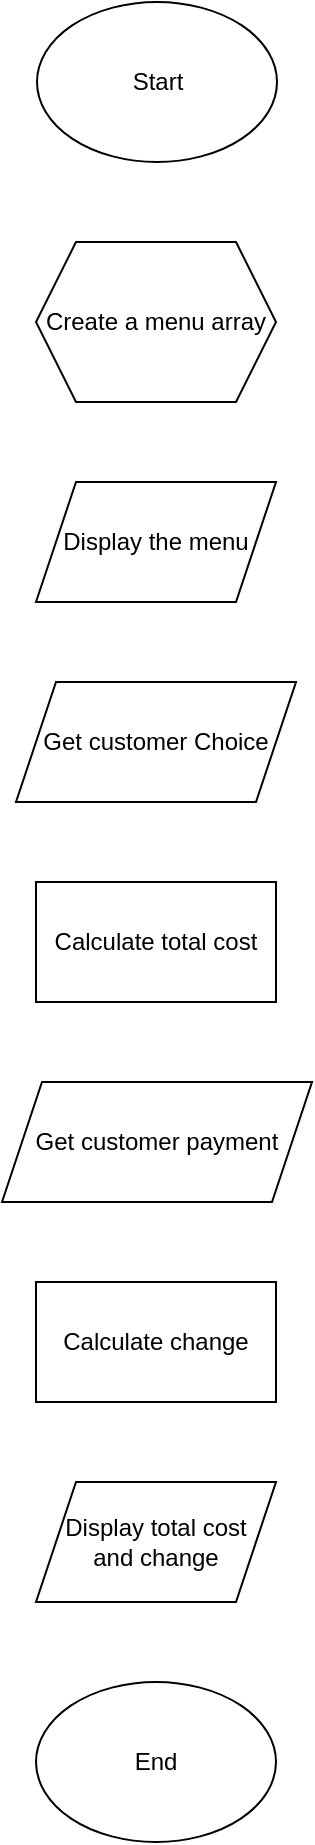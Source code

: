 <mxfile>
    <diagram id="5zCLWqdRvIJg8SCsE9ws" name="Page-1">
        <mxGraphModel dx="1062" dy="763" grid="1" gridSize="10" guides="1" tooltips="1" connect="1" arrows="1" fold="1" page="1" pageScale="1" pageWidth="850" pageHeight="1100" math="0" shadow="0">
            <root>
                <mxCell id="0"/>
                <mxCell id="1" parent="0"/>
                <mxCell id="5" value="Start" style="ellipse;whiteSpace=wrap;html=1;" vertex="1" parent="1">
                    <mxGeometry x="365.5" y="10" width="120" height="80" as="geometry"/>
                </mxCell>
                <mxCell id="10" value="Create a menu array" style="shape=hexagon;perimeter=hexagonPerimeter2;whiteSpace=wrap;html=1;fixedSize=1;" vertex="1" parent="1">
                    <mxGeometry x="365" y="130" width="120" height="80" as="geometry"/>
                </mxCell>
                <mxCell id="11" value="Display the menu" style="shape=parallelogram;perimeter=parallelogramPerimeter;whiteSpace=wrap;html=1;fixedSize=1;" vertex="1" parent="1">
                    <mxGeometry x="365" y="250" width="120" height="60" as="geometry"/>
                </mxCell>
                <mxCell id="12" value="Get customer Choice" style="shape=parallelogram;perimeter=parallelogramPerimeter;whiteSpace=wrap;html=1;fixedSize=1;" vertex="1" parent="1">
                    <mxGeometry x="355" y="350" width="140" height="60" as="geometry"/>
                </mxCell>
                <mxCell id="15" value="Calculate total cost" style="rounded=0;whiteSpace=wrap;html=1;" vertex="1" parent="1">
                    <mxGeometry x="365" y="450" width="120" height="60" as="geometry"/>
                </mxCell>
                <mxCell id="16" value="Get customer payment" style="shape=parallelogram;perimeter=parallelogramPerimeter;whiteSpace=wrap;html=1;fixedSize=1;" vertex="1" parent="1">
                    <mxGeometry x="348" y="550" width="155" height="60" as="geometry"/>
                </mxCell>
                <mxCell id="17" value="Calculate change" style="rounded=0;whiteSpace=wrap;html=1;" vertex="1" parent="1">
                    <mxGeometry x="365" y="650" width="120" height="60" as="geometry"/>
                </mxCell>
                <mxCell id="19" value="Display total cost&lt;div&gt;and change&lt;/div&gt;" style="shape=parallelogram;perimeter=parallelogramPerimeter;whiteSpace=wrap;html=1;fixedSize=1;" vertex="1" parent="1">
                    <mxGeometry x="365" y="750" width="120" height="60" as="geometry"/>
                </mxCell>
                <mxCell id="20" value="End" style="ellipse;whiteSpace=wrap;html=1;" vertex="1" parent="1">
                    <mxGeometry x="365" y="850" width="120" height="80" as="geometry"/>
                </mxCell>
            </root>
        </mxGraphModel>
    </diagram>
</mxfile>